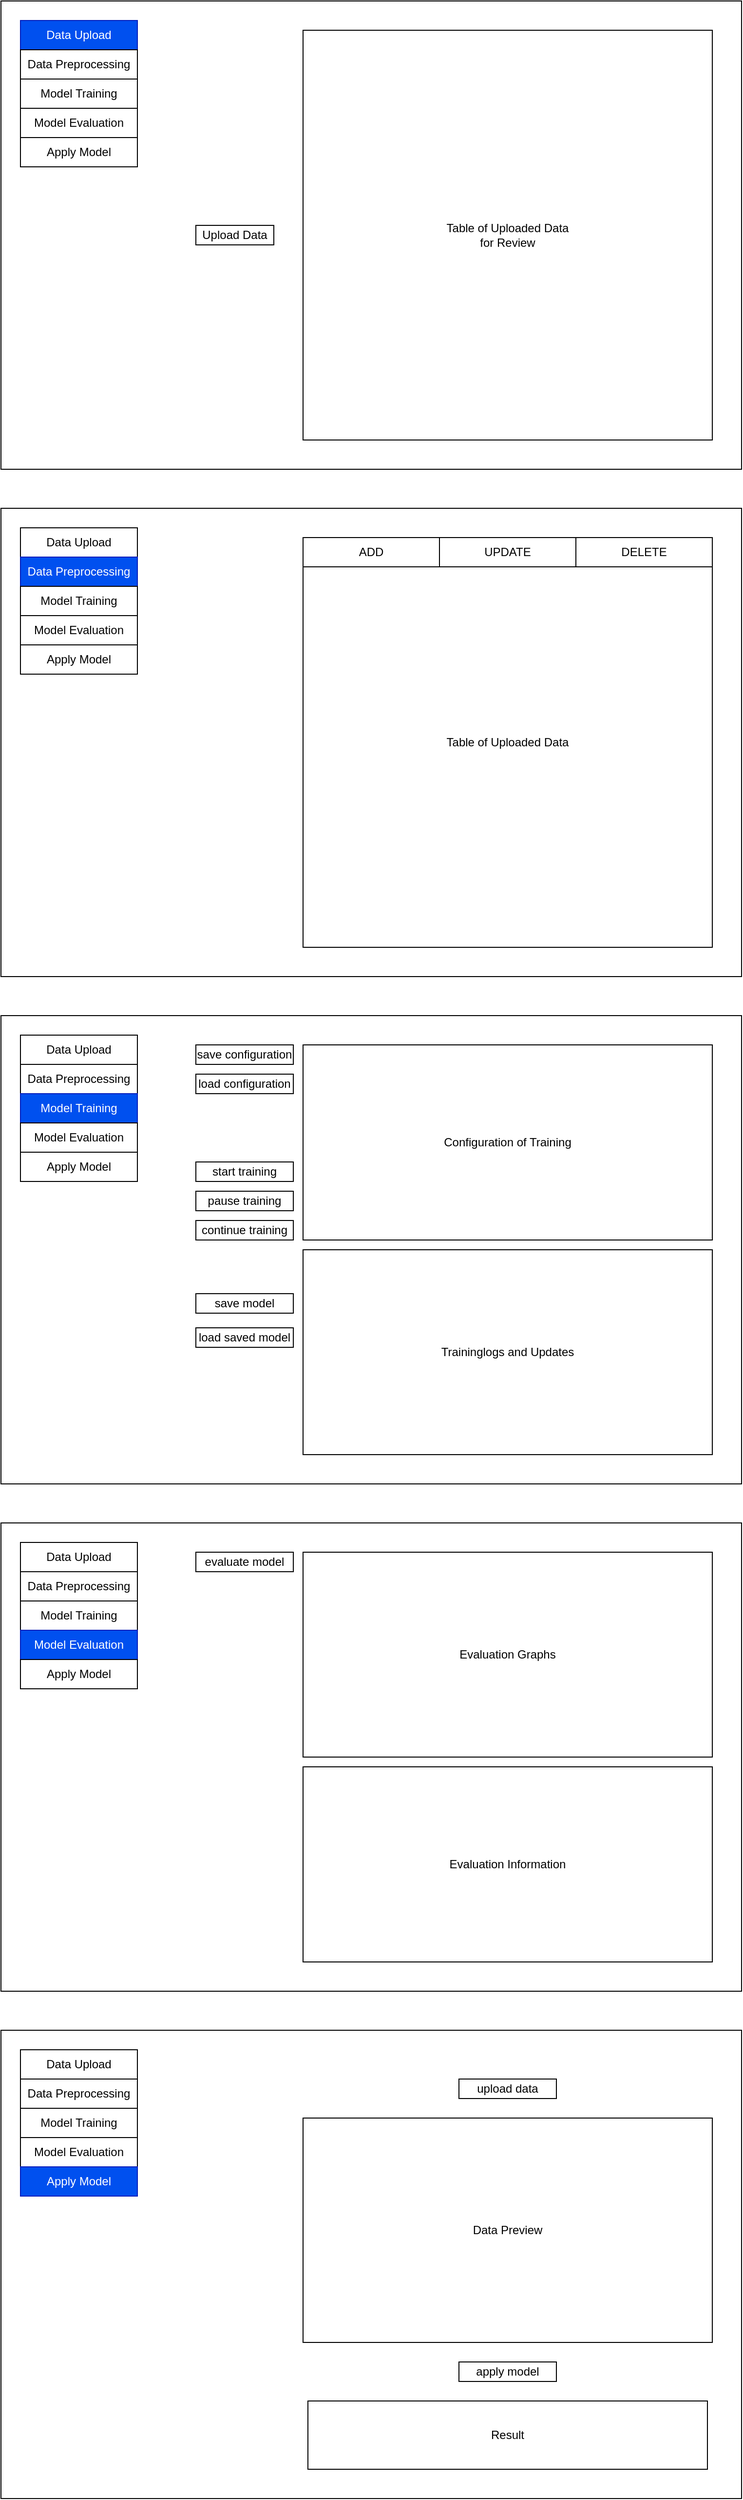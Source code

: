 <mxfile version="17.4.0" type="github">
  <diagram id="4tYLgL0oTLtT2UZnyV7o" name="Page-1">
    <mxGraphModel dx="1350" dy="720" grid="1" gridSize="10" guides="1" tooltips="1" connect="1" arrows="1" fold="1" page="1" pageScale="1" pageWidth="827" pageHeight="2769" math="0" shadow="0">
      <root>
        <mxCell id="0" />
        <mxCell id="1" parent="0" />
        <mxCell id="48xXEbnAb-qMiGEoR66J-1" value="" style="rounded=0;whiteSpace=wrap;html=1;" parent="1" vertex="1">
          <mxGeometry x="40" y="40" width="760" height="480" as="geometry" />
        </mxCell>
        <mxCell id="48xXEbnAb-qMiGEoR66J-2" value="" style="rounded=0;whiteSpace=wrap;html=1;" parent="1" vertex="1">
          <mxGeometry x="40" y="560" width="760" height="480" as="geometry" />
        </mxCell>
        <mxCell id="48xXEbnAb-qMiGEoR66J-3" value="" style="rounded=0;whiteSpace=wrap;html=1;" parent="1" vertex="1">
          <mxGeometry x="40" y="1080" width="760" height="480" as="geometry" />
        </mxCell>
        <mxCell id="48xXEbnAb-qMiGEoR66J-4" value="" style="rounded=0;whiteSpace=wrap;html=1;" parent="1" vertex="1">
          <mxGeometry x="40" y="1600" width="760" height="480" as="geometry" />
        </mxCell>
        <mxCell id="48xXEbnAb-qMiGEoR66J-5" value="Upload Data" style="rounded=0;whiteSpace=wrap;html=1;" parent="1" vertex="1">
          <mxGeometry x="240" y="270" width="80" height="20" as="geometry" />
        </mxCell>
        <mxCell id="48xXEbnAb-qMiGEoR66J-6" value="&lt;div&gt;Table of Uploaded Data&lt;/div&gt;&lt;div&gt;for Review&lt;br&gt;&lt;/div&gt;" style="rounded=0;whiteSpace=wrap;html=1;" parent="1" vertex="1">
          <mxGeometry x="350" y="70" width="420" height="420" as="geometry" />
        </mxCell>
        <mxCell id="48xXEbnAb-qMiGEoR66J-12" value="" style="group" parent="1" vertex="1" connectable="0">
          <mxGeometry x="60" y="60" width="120" height="150" as="geometry" />
        </mxCell>
        <mxCell id="48xXEbnAb-qMiGEoR66J-7" value="Data Upload" style="rounded=0;whiteSpace=wrap;html=1;fillColor=#0050ef;fontColor=#ffffff;strokeColor=#001DBC;" parent="48xXEbnAb-qMiGEoR66J-12" vertex="1">
          <mxGeometry width="120" height="30" as="geometry" />
        </mxCell>
        <mxCell id="48xXEbnAb-qMiGEoR66J-8" value="Data Preprocessing" style="rounded=0;whiteSpace=wrap;html=1;" parent="48xXEbnAb-qMiGEoR66J-12" vertex="1">
          <mxGeometry y="30" width="120" height="30" as="geometry" />
        </mxCell>
        <mxCell id="48xXEbnAb-qMiGEoR66J-9" value="Model Training" style="rounded=0;whiteSpace=wrap;html=1;" parent="48xXEbnAb-qMiGEoR66J-12" vertex="1">
          <mxGeometry y="60" width="120" height="30" as="geometry" />
        </mxCell>
        <mxCell id="48xXEbnAb-qMiGEoR66J-10" value="Model Evaluation" style="rounded=0;whiteSpace=wrap;html=1;" parent="48xXEbnAb-qMiGEoR66J-12" vertex="1">
          <mxGeometry y="90" width="120" height="30" as="geometry" />
        </mxCell>
        <mxCell id="48xXEbnAb-qMiGEoR66J-11" value="Apply Model" style="rounded=0;whiteSpace=wrap;html=1;" parent="48xXEbnAb-qMiGEoR66J-12" vertex="1">
          <mxGeometry y="120" width="120" height="30" as="geometry" />
        </mxCell>
        <mxCell id="2kNzjl0Pul56ljBtTVwd-1" value="" style="group" vertex="1" connectable="0" parent="1">
          <mxGeometry x="60" y="580" width="120" height="150" as="geometry" />
        </mxCell>
        <mxCell id="2kNzjl0Pul56ljBtTVwd-2" value="Data Upload" style="rounded=0;whiteSpace=wrap;html=1;" vertex="1" parent="2kNzjl0Pul56ljBtTVwd-1">
          <mxGeometry width="120" height="30" as="geometry" />
        </mxCell>
        <mxCell id="2kNzjl0Pul56ljBtTVwd-3" value="Data Preprocessing" style="rounded=0;whiteSpace=wrap;html=1;fillColor=#0050ef;fontColor=#ffffff;strokeColor=#001DBC;" vertex="1" parent="2kNzjl0Pul56ljBtTVwd-1">
          <mxGeometry y="30" width="120" height="30" as="geometry" />
        </mxCell>
        <mxCell id="2kNzjl0Pul56ljBtTVwd-4" value="Model Training" style="rounded=0;whiteSpace=wrap;html=1;" vertex="1" parent="2kNzjl0Pul56ljBtTVwd-1">
          <mxGeometry y="60" width="120" height="30" as="geometry" />
        </mxCell>
        <mxCell id="2kNzjl0Pul56ljBtTVwd-5" value="Model Evaluation" style="rounded=0;whiteSpace=wrap;html=1;" vertex="1" parent="2kNzjl0Pul56ljBtTVwd-1">
          <mxGeometry y="90" width="120" height="30" as="geometry" />
        </mxCell>
        <mxCell id="2kNzjl0Pul56ljBtTVwd-6" value="Apply Model" style="rounded=0;whiteSpace=wrap;html=1;" vertex="1" parent="2kNzjl0Pul56ljBtTVwd-1">
          <mxGeometry y="120" width="120" height="30" as="geometry" />
        </mxCell>
        <mxCell id="2kNzjl0Pul56ljBtTVwd-8" value="" style="group" vertex="1" connectable="0" parent="1">
          <mxGeometry x="60" y="1100" width="120" height="150" as="geometry" />
        </mxCell>
        <mxCell id="2kNzjl0Pul56ljBtTVwd-9" value="Data Upload" style="rounded=0;whiteSpace=wrap;html=1;" vertex="1" parent="2kNzjl0Pul56ljBtTVwd-8">
          <mxGeometry width="120" height="30" as="geometry" />
        </mxCell>
        <mxCell id="2kNzjl0Pul56ljBtTVwd-10" value="Data Preprocessing" style="rounded=0;whiteSpace=wrap;html=1;" vertex="1" parent="2kNzjl0Pul56ljBtTVwd-8">
          <mxGeometry y="30" width="120" height="30" as="geometry" />
        </mxCell>
        <mxCell id="2kNzjl0Pul56ljBtTVwd-11" value="Model Training" style="rounded=0;whiteSpace=wrap;html=1;fillColor=#0050ef;fontColor=#ffffff;strokeColor=#001DBC;" vertex="1" parent="2kNzjl0Pul56ljBtTVwd-8">
          <mxGeometry y="60" width="120" height="30" as="geometry" />
        </mxCell>
        <mxCell id="2kNzjl0Pul56ljBtTVwd-12" value="Model Evaluation" style="rounded=0;whiteSpace=wrap;html=1;" vertex="1" parent="2kNzjl0Pul56ljBtTVwd-8">
          <mxGeometry y="90" width="120" height="30" as="geometry" />
        </mxCell>
        <mxCell id="2kNzjl0Pul56ljBtTVwd-13" value="Apply Model" style="rounded=0;whiteSpace=wrap;html=1;" vertex="1" parent="2kNzjl0Pul56ljBtTVwd-8">
          <mxGeometry y="120" width="120" height="30" as="geometry" />
        </mxCell>
        <mxCell id="2kNzjl0Pul56ljBtTVwd-14" value="" style="group" vertex="1" connectable="0" parent="1">
          <mxGeometry x="60" y="1620" width="120" height="150" as="geometry" />
        </mxCell>
        <mxCell id="2kNzjl0Pul56ljBtTVwd-15" value="Data Upload" style="rounded=0;whiteSpace=wrap;html=1;" vertex="1" parent="2kNzjl0Pul56ljBtTVwd-14">
          <mxGeometry width="120" height="30" as="geometry" />
        </mxCell>
        <mxCell id="2kNzjl0Pul56ljBtTVwd-16" value="Data Preprocessing" style="rounded=0;whiteSpace=wrap;html=1;" vertex="1" parent="2kNzjl0Pul56ljBtTVwd-14">
          <mxGeometry y="30" width="120" height="30" as="geometry" />
        </mxCell>
        <mxCell id="2kNzjl0Pul56ljBtTVwd-17" value="Model Training" style="rounded=0;whiteSpace=wrap;html=1;" vertex="1" parent="2kNzjl0Pul56ljBtTVwd-14">
          <mxGeometry y="60" width="120" height="30" as="geometry" />
        </mxCell>
        <mxCell id="2kNzjl0Pul56ljBtTVwd-18" value="Model Evaluation" style="rounded=0;whiteSpace=wrap;html=1;fillColor=#0050ef;fontColor=#ffffff;strokeColor=#001DBC;" vertex="1" parent="2kNzjl0Pul56ljBtTVwd-14">
          <mxGeometry y="90" width="120" height="30" as="geometry" />
        </mxCell>
        <mxCell id="2kNzjl0Pul56ljBtTVwd-19" value="Apply Model" style="rounded=0;whiteSpace=wrap;html=1;" vertex="1" parent="2kNzjl0Pul56ljBtTVwd-14">
          <mxGeometry y="120" width="120" height="30" as="geometry" />
        </mxCell>
        <mxCell id="2kNzjl0Pul56ljBtTVwd-20" value="" style="rounded=0;whiteSpace=wrap;html=1;" vertex="1" parent="1">
          <mxGeometry x="40" y="2120" width="760" height="480" as="geometry" />
        </mxCell>
        <mxCell id="2kNzjl0Pul56ljBtTVwd-21" value="" style="group" vertex="1" connectable="0" parent="1">
          <mxGeometry x="60" y="2140" width="120" height="150" as="geometry" />
        </mxCell>
        <mxCell id="2kNzjl0Pul56ljBtTVwd-22" value="Data Upload" style="rounded=0;whiteSpace=wrap;html=1;" vertex="1" parent="2kNzjl0Pul56ljBtTVwd-21">
          <mxGeometry width="120" height="30" as="geometry" />
        </mxCell>
        <mxCell id="2kNzjl0Pul56ljBtTVwd-23" value="Data Preprocessing" style="rounded=0;whiteSpace=wrap;html=1;" vertex="1" parent="2kNzjl0Pul56ljBtTVwd-21">
          <mxGeometry y="30" width="120" height="30" as="geometry" />
        </mxCell>
        <mxCell id="2kNzjl0Pul56ljBtTVwd-24" value="Model Training" style="rounded=0;whiteSpace=wrap;html=1;" vertex="1" parent="2kNzjl0Pul56ljBtTVwd-21">
          <mxGeometry y="60" width="120" height="30" as="geometry" />
        </mxCell>
        <mxCell id="2kNzjl0Pul56ljBtTVwd-25" value="Model Evaluation" style="rounded=0;whiteSpace=wrap;html=1;" vertex="1" parent="2kNzjl0Pul56ljBtTVwd-21">
          <mxGeometry y="90" width="120" height="30" as="geometry" />
        </mxCell>
        <mxCell id="2kNzjl0Pul56ljBtTVwd-26" value="Apply Model" style="rounded=0;whiteSpace=wrap;html=1;fillColor=#0050ef;fontColor=#ffffff;strokeColor=#001DBC;" vertex="1" parent="2kNzjl0Pul56ljBtTVwd-21">
          <mxGeometry y="120" width="120" height="30" as="geometry" />
        </mxCell>
        <mxCell id="2kNzjl0Pul56ljBtTVwd-27" value="&lt;div&gt;Table of Uploaded Data&lt;/div&gt;" style="rounded=0;whiteSpace=wrap;html=1;" vertex="1" parent="1">
          <mxGeometry x="350" y="590" width="420" height="420" as="geometry" />
        </mxCell>
        <mxCell id="2kNzjl0Pul56ljBtTVwd-28" value="ADD&lt;br&gt;&lt;span style=&quot;white-space: pre&quot;&gt;&lt;/span&gt;" style="rounded=0;whiteSpace=wrap;html=1;" vertex="1" parent="1">
          <mxGeometry x="350" y="590" width="140" height="30" as="geometry" />
        </mxCell>
        <mxCell id="2kNzjl0Pul56ljBtTVwd-29" value="UPDATE" style="rounded=0;whiteSpace=wrap;html=1;" vertex="1" parent="1">
          <mxGeometry x="490" y="590" width="140" height="30" as="geometry" />
        </mxCell>
        <mxCell id="2kNzjl0Pul56ljBtTVwd-30" style="edgeStyle=orthogonalEdgeStyle;rounded=0;orthogonalLoop=1;jettySize=auto;html=1;exitX=0.5;exitY=1;exitDx=0;exitDy=0;" edge="1" parent="1" source="2kNzjl0Pul56ljBtTVwd-29" target="2kNzjl0Pul56ljBtTVwd-29">
          <mxGeometry relative="1" as="geometry" />
        </mxCell>
        <mxCell id="2kNzjl0Pul56ljBtTVwd-31" value="DELETE" style="rounded=0;whiteSpace=wrap;html=1;" vertex="1" parent="1">
          <mxGeometry x="630" y="590" width="140" height="30" as="geometry" />
        </mxCell>
        <mxCell id="2kNzjl0Pul56ljBtTVwd-34" value="start training" style="rounded=0;whiteSpace=wrap;html=1;" vertex="1" parent="1">
          <mxGeometry x="240" y="1230" width="100" height="20" as="geometry" />
        </mxCell>
        <mxCell id="2kNzjl0Pul56ljBtTVwd-35" value="Configuration of Training" style="rounded=0;whiteSpace=wrap;html=1;" vertex="1" parent="1">
          <mxGeometry x="350" y="1110" width="420" height="200" as="geometry" />
        </mxCell>
        <mxCell id="2kNzjl0Pul56ljBtTVwd-36" value="Traininglogs and Updates" style="rounded=0;whiteSpace=wrap;html=1;" vertex="1" parent="1">
          <mxGeometry x="350" y="1320" width="420" height="210" as="geometry" />
        </mxCell>
        <mxCell id="2kNzjl0Pul56ljBtTVwd-37" value="continue training" style="rounded=0;whiteSpace=wrap;html=1;" vertex="1" parent="1">
          <mxGeometry x="240" y="1290" width="100" height="20" as="geometry" />
        </mxCell>
        <mxCell id="2kNzjl0Pul56ljBtTVwd-38" value="save model" style="rounded=0;whiteSpace=wrap;html=1;" vertex="1" parent="1">
          <mxGeometry x="240" y="1365" width="100" height="20" as="geometry" />
        </mxCell>
        <mxCell id="2kNzjl0Pul56ljBtTVwd-39" value="load saved model" style="rounded=0;whiteSpace=wrap;html=1;" vertex="1" parent="1">
          <mxGeometry x="240" y="1400" width="100" height="20" as="geometry" />
        </mxCell>
        <mxCell id="2kNzjl0Pul56ljBtTVwd-40" value="pause training" style="rounded=0;whiteSpace=wrap;html=1;" vertex="1" parent="1">
          <mxGeometry x="240" y="1260" width="100" height="20" as="geometry" />
        </mxCell>
        <mxCell id="2kNzjl0Pul56ljBtTVwd-42" value="save configuration" style="rounded=0;whiteSpace=wrap;html=1;" vertex="1" parent="1">
          <mxGeometry x="240" y="1110" width="100" height="20" as="geometry" />
        </mxCell>
        <mxCell id="2kNzjl0Pul56ljBtTVwd-43" value="load configuration" style="rounded=0;whiteSpace=wrap;html=1;" vertex="1" parent="1">
          <mxGeometry x="240" y="1140" width="100" height="20" as="geometry" />
        </mxCell>
        <mxCell id="2kNzjl0Pul56ljBtTVwd-44" value="Evaluation Graphs" style="rounded=0;whiteSpace=wrap;html=1;" vertex="1" parent="1">
          <mxGeometry x="350" y="1630" width="420" height="210" as="geometry" />
        </mxCell>
        <mxCell id="2kNzjl0Pul56ljBtTVwd-51" value="evaluate model" style="rounded=0;whiteSpace=wrap;html=1;" vertex="1" parent="1">
          <mxGeometry x="240" y="1630" width="100" height="20" as="geometry" />
        </mxCell>
        <mxCell id="2kNzjl0Pul56ljBtTVwd-52" value="Evaluation Information" style="rounded=0;whiteSpace=wrap;html=1;" vertex="1" parent="1">
          <mxGeometry x="350" y="1850" width="420" height="200" as="geometry" />
        </mxCell>
        <mxCell id="2kNzjl0Pul56ljBtTVwd-53" value="Data Preview" style="rounded=0;whiteSpace=wrap;html=1;" vertex="1" parent="1">
          <mxGeometry x="350" y="2210" width="420" height="230" as="geometry" />
        </mxCell>
        <mxCell id="2kNzjl0Pul56ljBtTVwd-54" value="apply model" style="rounded=0;whiteSpace=wrap;html=1;" vertex="1" parent="1">
          <mxGeometry x="510" y="2460" width="100" height="20" as="geometry" />
        </mxCell>
        <mxCell id="2kNzjl0Pul56ljBtTVwd-55" value="Result" style="rounded=0;whiteSpace=wrap;html=1;" vertex="1" parent="1">
          <mxGeometry x="355" y="2500" width="410" height="70" as="geometry" />
        </mxCell>
        <mxCell id="2kNzjl0Pul56ljBtTVwd-56" value="upload data" style="rounded=0;whiteSpace=wrap;html=1;" vertex="1" parent="1">
          <mxGeometry x="510" y="2170" width="100" height="20" as="geometry" />
        </mxCell>
      </root>
    </mxGraphModel>
  </diagram>
</mxfile>
